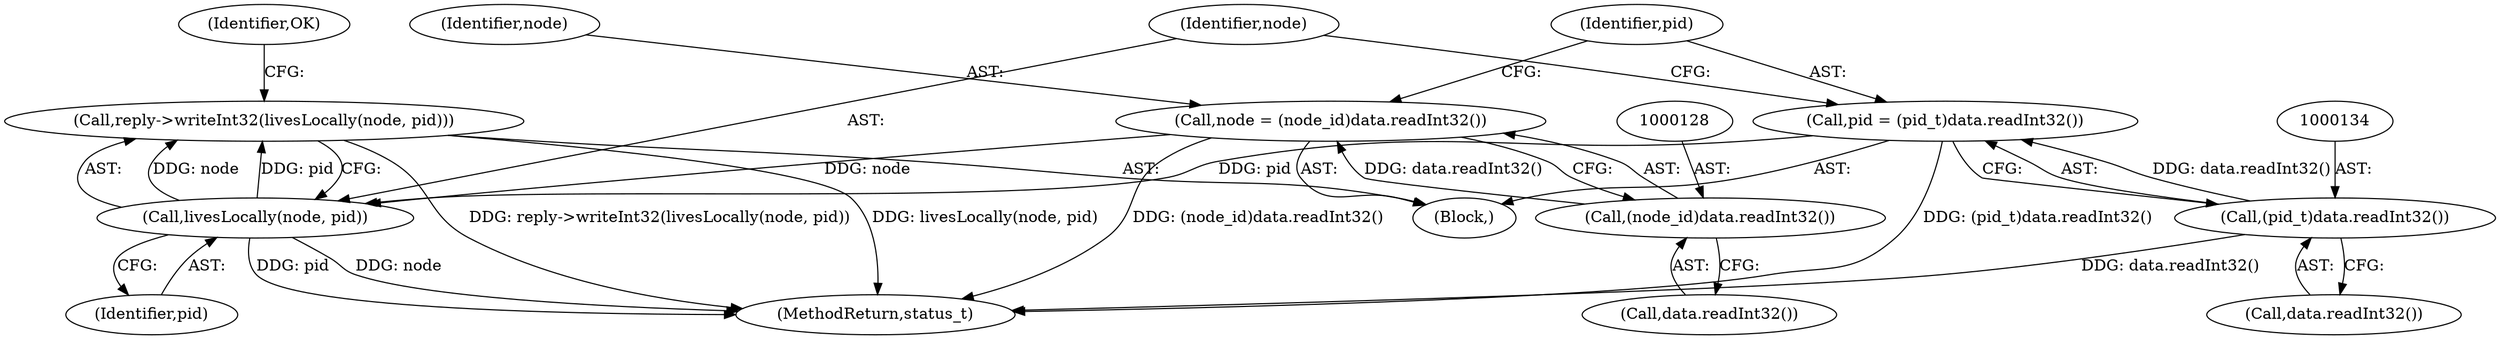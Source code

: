 digraph "0_Android_295c883fe3105b19bcd0f9e07d54c6b589fc5bff@API" {
"1000136" [label="(Call,reply->writeInt32(livesLocally(node, pid)))"];
"1000137" [label="(Call,livesLocally(node, pid))"];
"1000125" [label="(Call,node = (node_id)data.readInt32())"];
"1000127" [label="(Call,(node_id)data.readInt32())"];
"1000131" [label="(Call,pid = (pid_t)data.readInt32())"];
"1000133" [label="(Call,(pid_t)data.readInt32())"];
"1000131" [label="(Call,pid = (pid_t)data.readInt32())"];
"1000132" [label="(Identifier,pid)"];
"1000137" [label="(Call,livesLocally(node, pid))"];
"1000129" [label="(Call,data.readInt32())"];
"1000135" [label="(Call,data.readInt32())"];
"1000125" [label="(Call,node = (node_id)data.readInt32())"];
"1000119" [label="(Block,)"];
"1000133" [label="(Call,(pid_t)data.readInt32())"];
"1000139" [label="(Identifier,pid)"];
"1000126" [label="(Identifier,node)"];
"1000127" [label="(Call,(node_id)data.readInt32())"];
"1000141" [label="(Identifier,OK)"];
"1000136" [label="(Call,reply->writeInt32(livesLocally(node, pid)))"];
"1000138" [label="(Identifier,node)"];
"1001343" [label="(MethodReturn,status_t)"];
"1000136" -> "1000119"  [label="AST: "];
"1000136" -> "1000137"  [label="CFG: "];
"1000137" -> "1000136"  [label="AST: "];
"1000141" -> "1000136"  [label="CFG: "];
"1000136" -> "1001343"  [label="DDG: reply->writeInt32(livesLocally(node, pid))"];
"1000136" -> "1001343"  [label="DDG: livesLocally(node, pid)"];
"1000137" -> "1000136"  [label="DDG: node"];
"1000137" -> "1000136"  [label="DDG: pid"];
"1000137" -> "1000139"  [label="CFG: "];
"1000138" -> "1000137"  [label="AST: "];
"1000139" -> "1000137"  [label="AST: "];
"1000137" -> "1001343"  [label="DDG: pid"];
"1000137" -> "1001343"  [label="DDG: node"];
"1000125" -> "1000137"  [label="DDG: node"];
"1000131" -> "1000137"  [label="DDG: pid"];
"1000125" -> "1000119"  [label="AST: "];
"1000125" -> "1000127"  [label="CFG: "];
"1000126" -> "1000125"  [label="AST: "];
"1000127" -> "1000125"  [label="AST: "];
"1000132" -> "1000125"  [label="CFG: "];
"1000125" -> "1001343"  [label="DDG: (node_id)data.readInt32()"];
"1000127" -> "1000125"  [label="DDG: data.readInt32()"];
"1000127" -> "1000129"  [label="CFG: "];
"1000128" -> "1000127"  [label="AST: "];
"1000129" -> "1000127"  [label="AST: "];
"1000131" -> "1000119"  [label="AST: "];
"1000131" -> "1000133"  [label="CFG: "];
"1000132" -> "1000131"  [label="AST: "];
"1000133" -> "1000131"  [label="AST: "];
"1000138" -> "1000131"  [label="CFG: "];
"1000131" -> "1001343"  [label="DDG: (pid_t)data.readInt32()"];
"1000133" -> "1000131"  [label="DDG: data.readInt32()"];
"1000133" -> "1000135"  [label="CFG: "];
"1000134" -> "1000133"  [label="AST: "];
"1000135" -> "1000133"  [label="AST: "];
"1000133" -> "1001343"  [label="DDG: data.readInt32()"];
}
